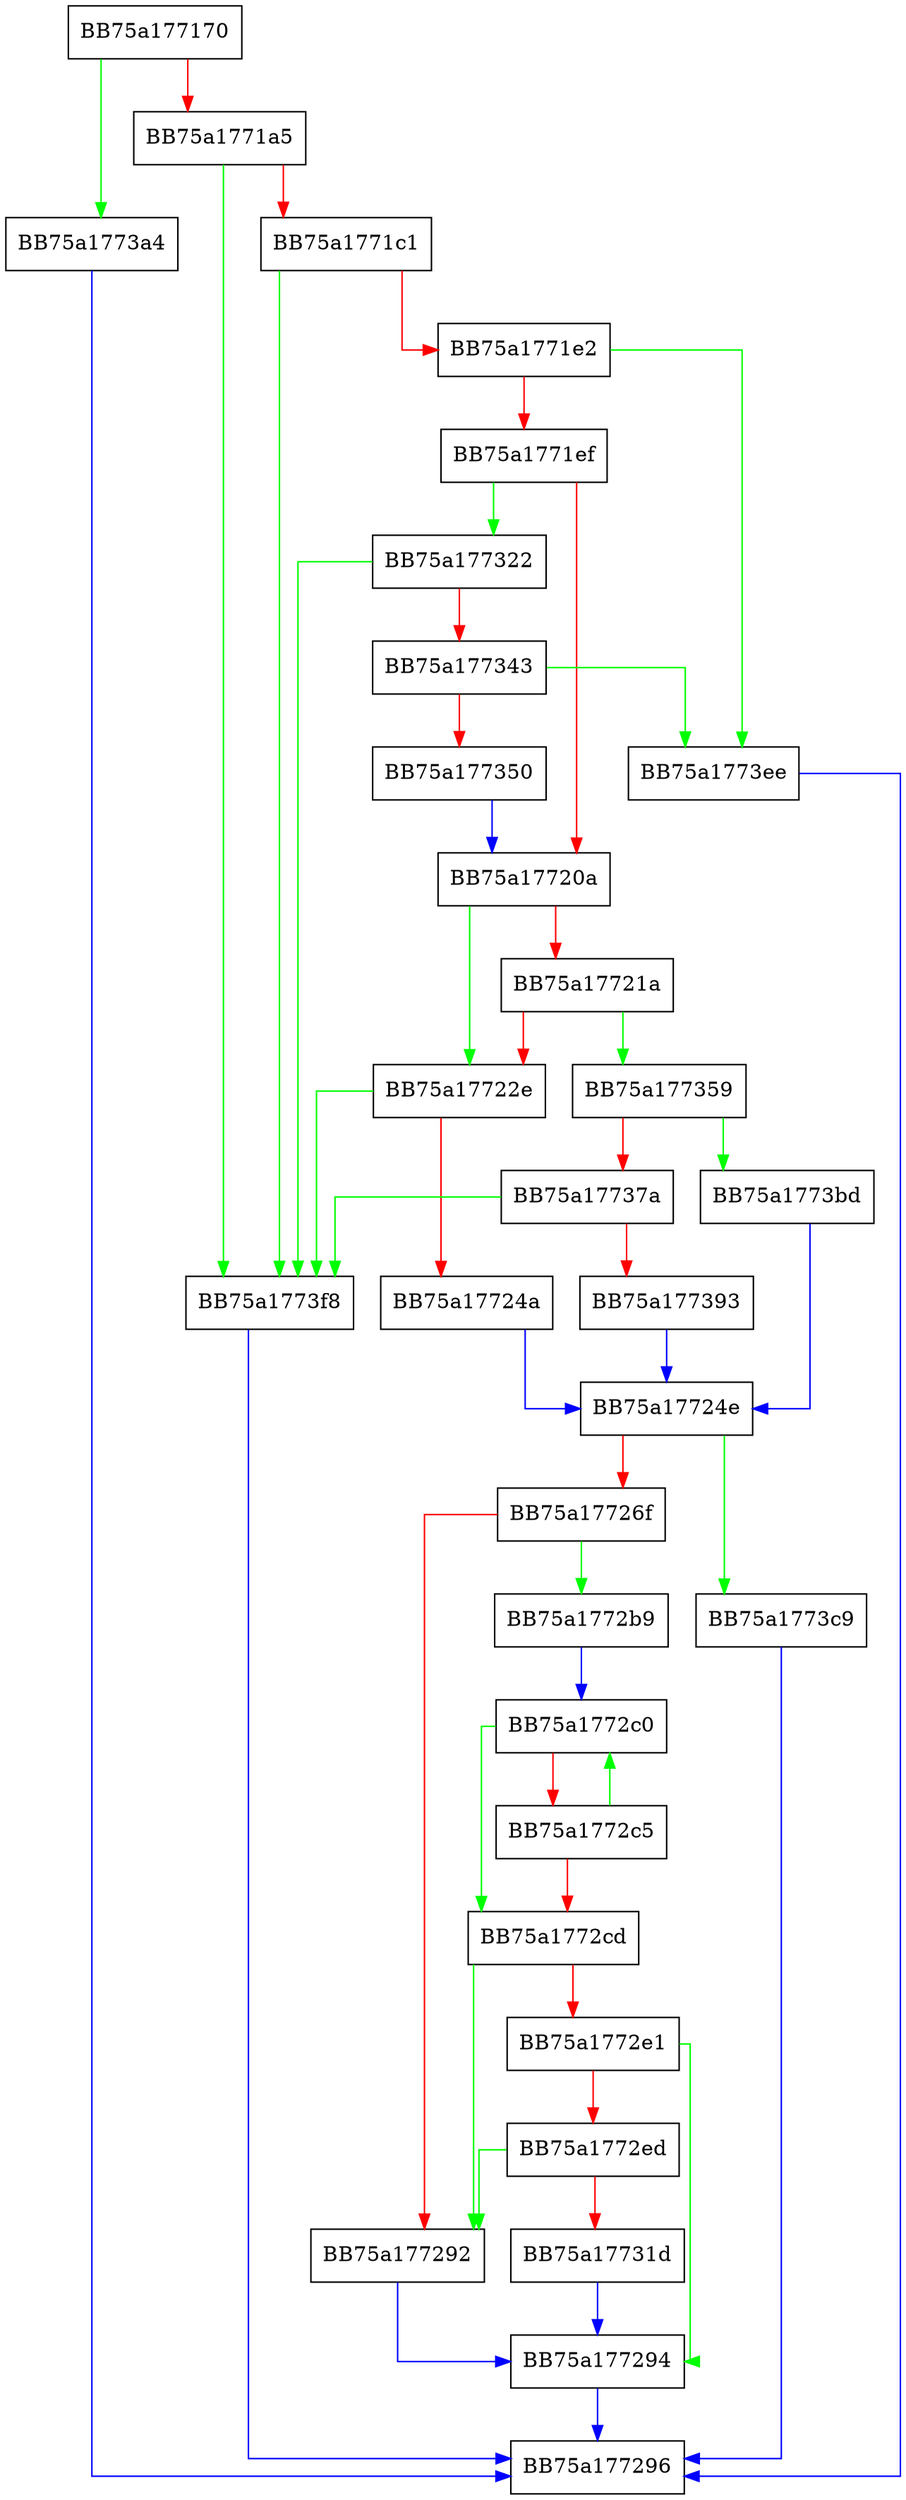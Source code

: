 digraph charCodeAt {
  node [shape="box"];
  graph [splines=ortho];
  BB75a177170 -> BB75a1773a4 [color="green"];
  BB75a177170 -> BB75a1771a5 [color="red"];
  BB75a1771a5 -> BB75a1773f8 [color="green"];
  BB75a1771a5 -> BB75a1771c1 [color="red"];
  BB75a1771c1 -> BB75a1773f8 [color="green"];
  BB75a1771c1 -> BB75a1771e2 [color="red"];
  BB75a1771e2 -> BB75a1773ee [color="green"];
  BB75a1771e2 -> BB75a1771ef [color="red"];
  BB75a1771ef -> BB75a177322 [color="green"];
  BB75a1771ef -> BB75a17720a [color="red"];
  BB75a17720a -> BB75a17722e [color="green"];
  BB75a17720a -> BB75a17721a [color="red"];
  BB75a17721a -> BB75a177359 [color="green"];
  BB75a17721a -> BB75a17722e [color="red"];
  BB75a17722e -> BB75a1773f8 [color="green"];
  BB75a17722e -> BB75a17724a [color="red"];
  BB75a17724a -> BB75a17724e [color="blue"];
  BB75a17724e -> BB75a1773c9 [color="green"];
  BB75a17724e -> BB75a17726f [color="red"];
  BB75a17726f -> BB75a1772b9 [color="green"];
  BB75a17726f -> BB75a177292 [color="red"];
  BB75a177292 -> BB75a177294 [color="blue"];
  BB75a177294 -> BB75a177296 [color="blue"];
  BB75a1772b9 -> BB75a1772c0 [color="blue"];
  BB75a1772c0 -> BB75a1772cd [color="green"];
  BB75a1772c0 -> BB75a1772c5 [color="red"];
  BB75a1772c5 -> BB75a1772c0 [color="green"];
  BB75a1772c5 -> BB75a1772cd [color="red"];
  BB75a1772cd -> BB75a177292 [color="green"];
  BB75a1772cd -> BB75a1772e1 [color="red"];
  BB75a1772e1 -> BB75a177294 [color="green"];
  BB75a1772e1 -> BB75a1772ed [color="red"];
  BB75a1772ed -> BB75a177292 [color="green"];
  BB75a1772ed -> BB75a17731d [color="red"];
  BB75a17731d -> BB75a177294 [color="blue"];
  BB75a177322 -> BB75a1773f8 [color="green"];
  BB75a177322 -> BB75a177343 [color="red"];
  BB75a177343 -> BB75a1773ee [color="green"];
  BB75a177343 -> BB75a177350 [color="red"];
  BB75a177350 -> BB75a17720a [color="blue"];
  BB75a177359 -> BB75a1773bd [color="green"];
  BB75a177359 -> BB75a17737a [color="red"];
  BB75a17737a -> BB75a1773f8 [color="green"];
  BB75a17737a -> BB75a177393 [color="red"];
  BB75a177393 -> BB75a17724e [color="blue"];
  BB75a1773a4 -> BB75a177296 [color="blue"];
  BB75a1773bd -> BB75a17724e [color="blue"];
  BB75a1773c9 -> BB75a177296 [color="blue"];
  BB75a1773ee -> BB75a177296 [color="blue"];
  BB75a1773f8 -> BB75a177296 [color="blue"];
}